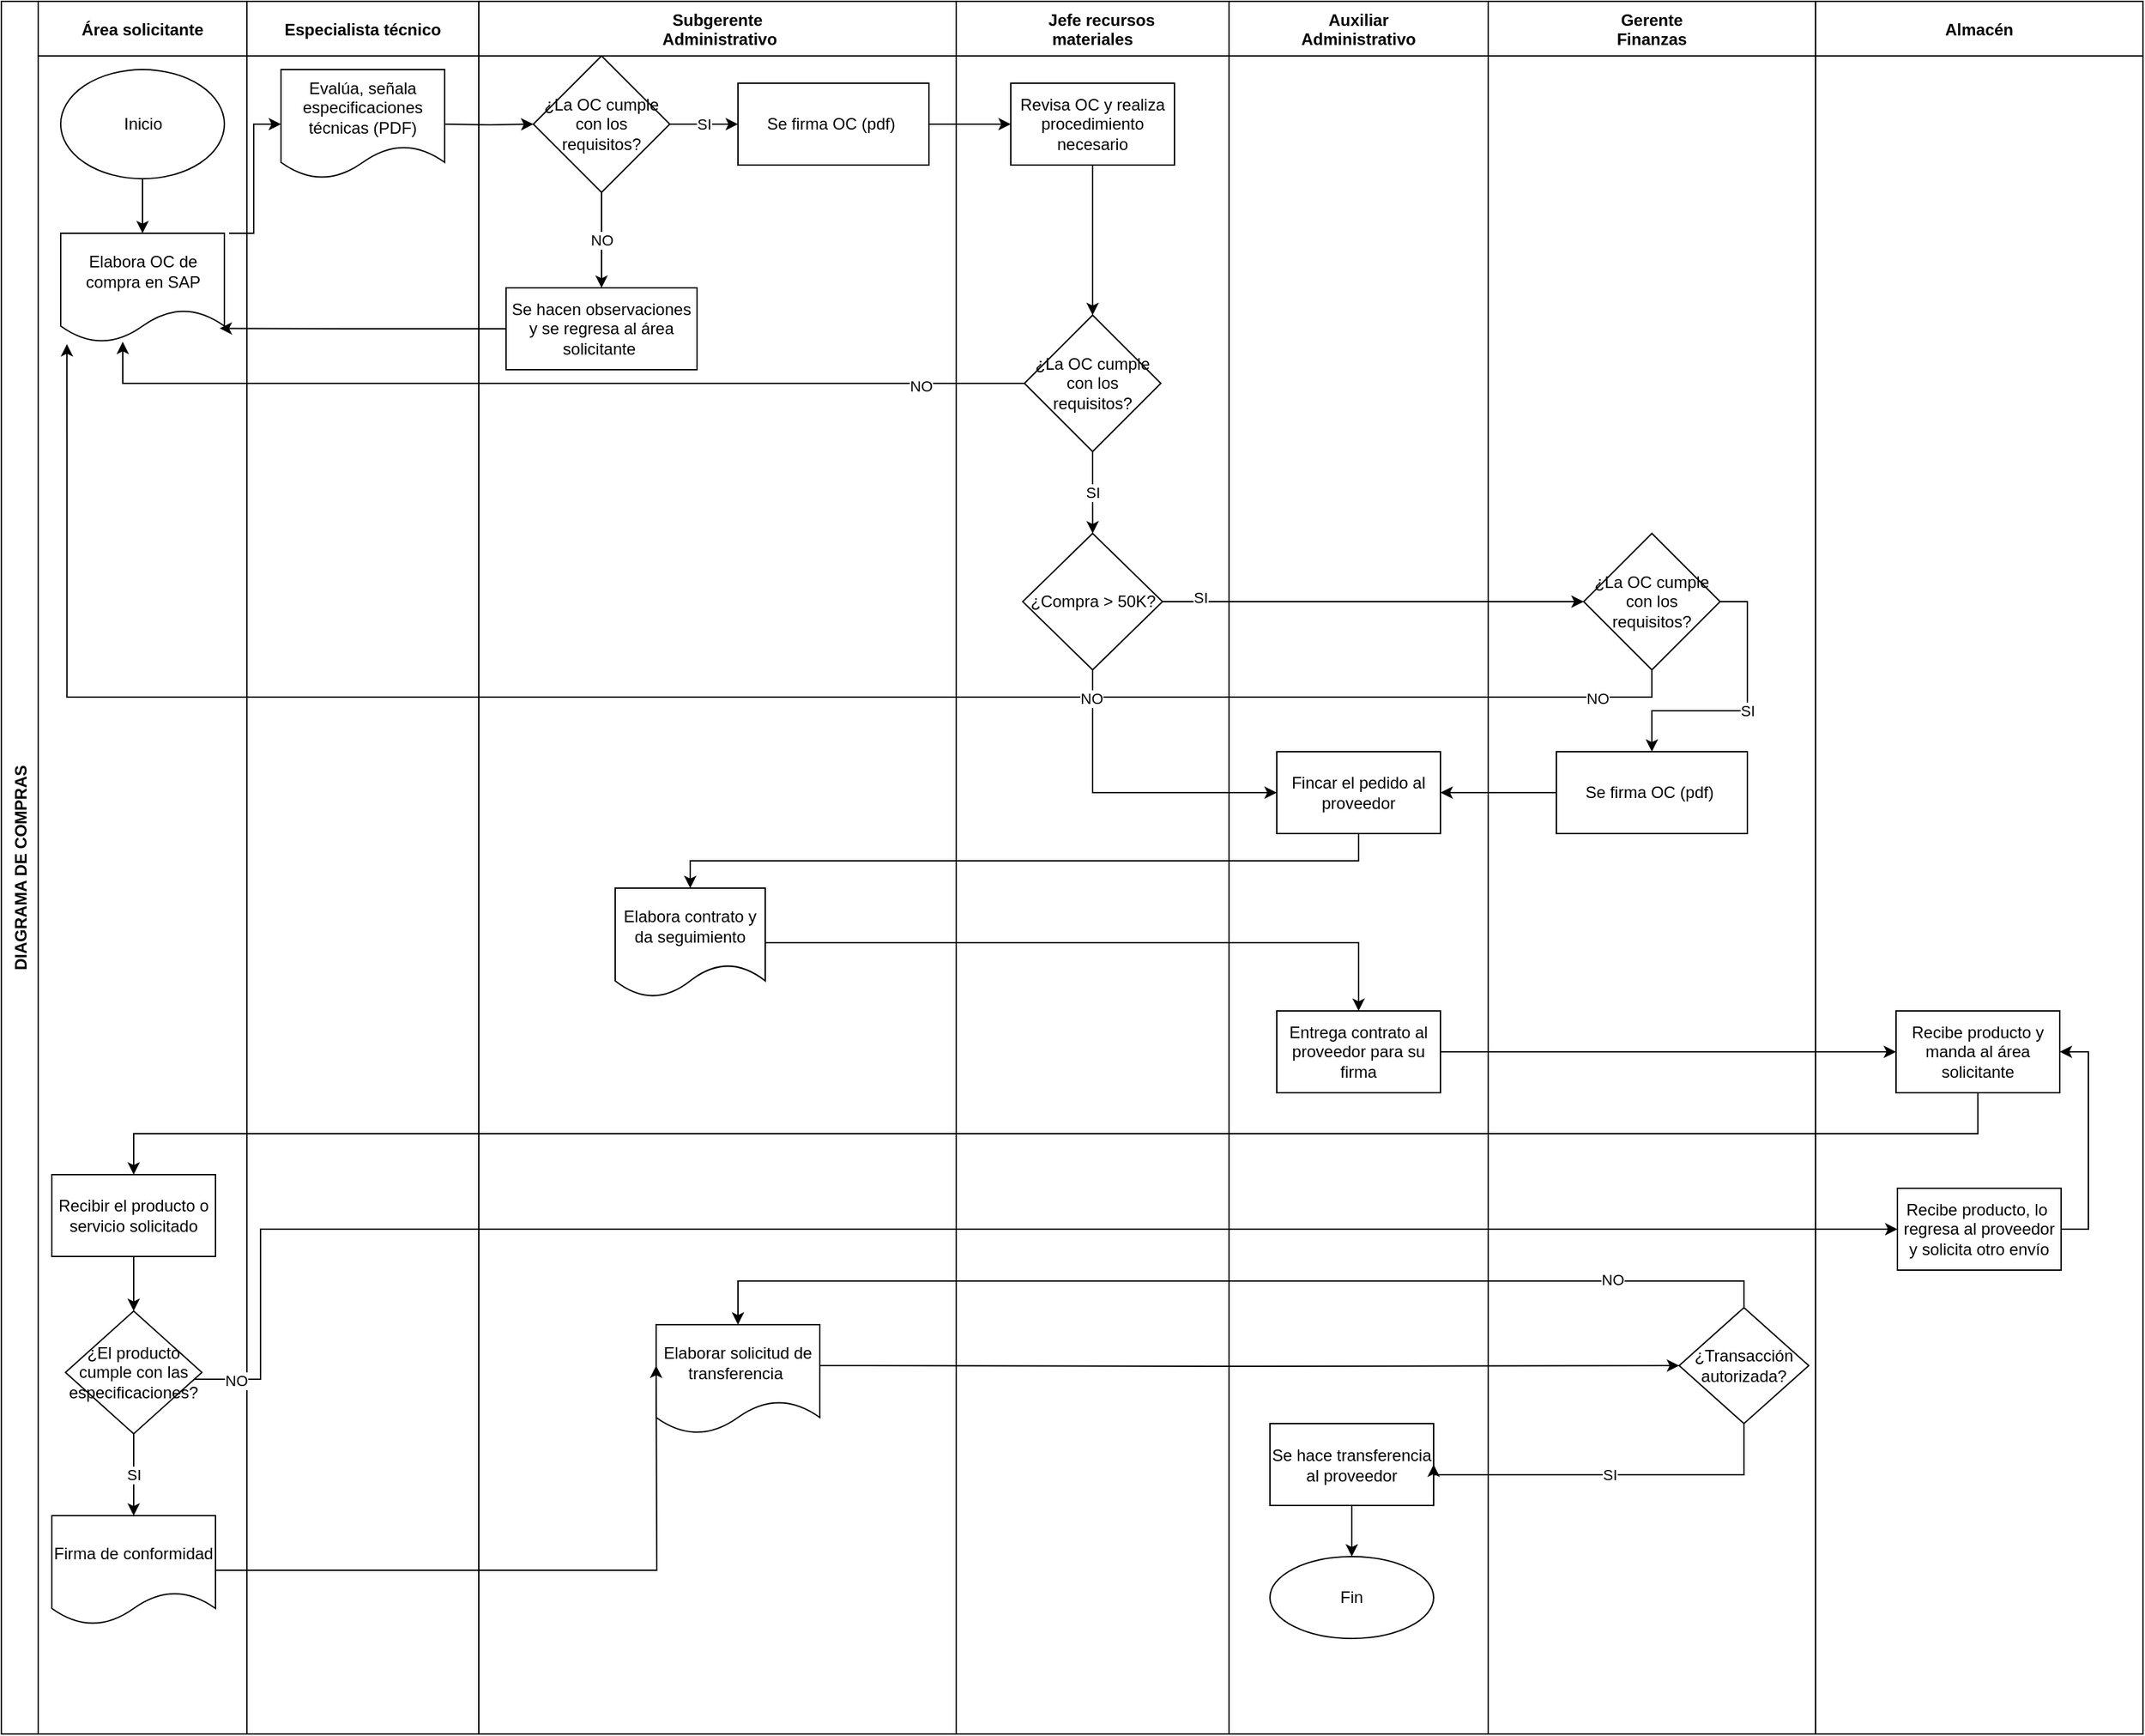 <mxfile version="18.0.0" type="github">
  <diagram id="PDAtc7qh2HkbyuVlbZEj" name="Page-1">
    <mxGraphModel dx="1949" dy="819" grid="1" gridSize="10" guides="1" tooltips="1" connect="1" arrows="1" fold="1" page="1" pageScale="1" pageWidth="827" pageHeight="1169" math="0" shadow="0">
      <root>
        <mxCell id="0" />
        <mxCell id="1" parent="0" />
        <mxCell id="MQlByFX84VsxIGHB_ize-51" value="DIAGRAMA DE COMPRAS" style="swimlane;childLayout=stackLayout;resizeParent=1;resizeParentMax=0;startSize=27;horizontal=0;horizontalStack=1;" parent="1" vertex="1">
          <mxGeometry x="30" y="80" width="900" height="1270" as="geometry" />
        </mxCell>
        <mxCell id="MQlByFX84VsxIGHB_ize-52" value="Área solicitante" style="swimlane;startSize=40;" parent="MQlByFX84VsxIGHB_ize-51" vertex="1">
          <mxGeometry x="27" width="153" height="1270" as="geometry" />
        </mxCell>
        <mxCell id="MQlByFX84VsxIGHB_ize-53" value="" style="edgeStyle=orthogonalEdgeStyle;rounded=0;orthogonalLoop=1;jettySize=auto;html=1;fontFamily=Helvetica;fontSize=12;fontColor=default;startSize=40;" parent="MQlByFX84VsxIGHB_ize-52" source="MQlByFX84VsxIGHB_ize-54" target="MQlByFX84VsxIGHB_ize-55" edge="1">
          <mxGeometry relative="1" as="geometry" />
        </mxCell>
        <mxCell id="MQlByFX84VsxIGHB_ize-54" value="Inicio" style="ellipse;whiteSpace=wrap;html=1;" parent="MQlByFX84VsxIGHB_ize-52" vertex="1">
          <mxGeometry x="16.5" y="50" width="120" height="80" as="geometry" />
        </mxCell>
        <mxCell id="MQlByFX84VsxIGHB_ize-55" value="Elabora OC de compra en SAP" style="shape=document;whiteSpace=wrap;html=1;boundedLbl=1;rounded=0;glass=0;fontFamily=Helvetica;fontSize=12;fontColor=default;startSize=40;strokeColor=default;fillColor=default;" parent="MQlByFX84VsxIGHB_ize-52" vertex="1">
          <mxGeometry x="16.5" y="170" width="120" height="80" as="geometry" />
        </mxCell>
        <mxCell id="MQlByFX84VsxIGHB_ize-56" value="Firma de conformidad" style="shape=document;whiteSpace=wrap;html=1;boundedLbl=1;rounded=0;glass=0;fontFamily=Helvetica;fontSize=12;fontColor=default;startSize=40;strokeColor=default;fillColor=default;" parent="MQlByFX84VsxIGHB_ize-52" vertex="1">
          <mxGeometry x="10" y="1110" width="120" height="80" as="geometry" />
        </mxCell>
        <mxCell id="MQlByFX84VsxIGHB_ize-57" value="Recibir el producto o servicio solicitado" style="whiteSpace=wrap;html=1;rounded=0;glass=0;startSize=40;" parent="MQlByFX84VsxIGHB_ize-52" vertex="1">
          <mxGeometry x="10" y="860" width="120" height="60" as="geometry" />
        </mxCell>
        <mxCell id="bh-wuCUUmlVvegQ2jmEu-20" value="SI" style="edgeStyle=orthogonalEdgeStyle;rounded=0;orthogonalLoop=1;jettySize=auto;html=1;exitX=0.5;exitY=1;exitDx=0;exitDy=0;entryX=0.5;entryY=0;entryDx=0;entryDy=0;" edge="1" parent="MQlByFX84VsxIGHB_ize-52" source="bh-wuCUUmlVvegQ2jmEu-4" target="MQlByFX84VsxIGHB_ize-56">
          <mxGeometry relative="1" as="geometry" />
        </mxCell>
        <mxCell id="bh-wuCUUmlVvegQ2jmEu-4" value="¿El producto cumple con las especificaciones?" style="rhombus;whiteSpace=wrap;html=1;rounded=0;glass=0;startSize=40;" vertex="1" parent="MQlByFX84VsxIGHB_ize-52">
          <mxGeometry x="20" y="960" width="100" height="90" as="geometry" />
        </mxCell>
        <mxCell id="bh-wuCUUmlVvegQ2jmEu-5" value="" style="edgeStyle=orthogonalEdgeStyle;rounded=0;orthogonalLoop=1;jettySize=auto;html=1;" edge="1" parent="MQlByFX84VsxIGHB_ize-52" source="MQlByFX84VsxIGHB_ize-57" target="bh-wuCUUmlVvegQ2jmEu-4">
          <mxGeometry relative="1" as="geometry" />
        </mxCell>
        <mxCell id="MQlByFX84VsxIGHB_ize-59" value="Especialista técnico" style="swimlane;startSize=40;" parent="MQlByFX84VsxIGHB_ize-51" vertex="1">
          <mxGeometry x="180" width="170" height="1270" as="geometry" />
        </mxCell>
        <mxCell id="bh-wuCUUmlVvegQ2jmEu-2" value="Evalúa, señala especificaciones técnicas (PDF)" style="shape=document;whiteSpace=wrap;html=1;boundedLbl=1;rounded=0;glass=0;fontFamily=Helvetica;fontSize=12;fontColor=default;startSize=40;strokeColor=default;fillColor=default;" vertex="1" parent="MQlByFX84VsxIGHB_ize-59">
          <mxGeometry x="25" y="50" width="120" height="80" as="geometry" />
        </mxCell>
        <mxCell id="MQlByFX84VsxIGHB_ize-61" value="Subgerente&#xa; Administrativo" style="swimlane;startSize=40;rounded=0;glass=0;" parent="MQlByFX84VsxIGHB_ize-51" vertex="1">
          <mxGeometry x="350" width="350" height="1270" as="geometry">
            <mxRectangle x="147" width="30" height="480" as="alternateBounds" />
          </mxGeometry>
        </mxCell>
        <mxCell id="MQlByFX84VsxIGHB_ize-63" value="NO" style="edgeStyle=orthogonalEdgeStyle;rounded=0;orthogonalLoop=1;jettySize=auto;html=1;exitX=0.5;exitY=1;exitDx=0;exitDy=0;entryX=0.5;entryY=0;entryDx=0;entryDy=0;" parent="MQlByFX84VsxIGHB_ize-61" source="MQlByFX84VsxIGHB_ize-65" target="MQlByFX84VsxIGHB_ize-66" edge="1">
          <mxGeometry relative="1" as="geometry" />
        </mxCell>
        <mxCell id="MQlByFX84VsxIGHB_ize-64" value="SI" style="edgeStyle=orthogonalEdgeStyle;rounded=0;orthogonalLoop=1;jettySize=auto;html=1;exitX=1;exitY=0.5;exitDx=0;exitDy=0;" parent="MQlByFX84VsxIGHB_ize-61" source="MQlByFX84VsxIGHB_ize-65" target="MQlByFX84VsxIGHB_ize-67" edge="1">
          <mxGeometry relative="1" as="geometry" />
        </mxCell>
        <mxCell id="MQlByFX84VsxIGHB_ize-65" value="¿La OC cumple con los requisitos?" style="rhombus;whiteSpace=wrap;html=1;" parent="MQlByFX84VsxIGHB_ize-61" vertex="1">
          <mxGeometry x="40" y="40" width="100" height="100" as="geometry" />
        </mxCell>
        <mxCell id="MQlByFX84VsxIGHB_ize-66" value="Se hacen observaciones y se regresa al área solicitante&amp;nbsp;" style="whiteSpace=wrap;html=1;" parent="MQlByFX84VsxIGHB_ize-61" vertex="1">
          <mxGeometry x="20" y="210" width="140" height="60" as="geometry" />
        </mxCell>
        <mxCell id="MQlByFX84VsxIGHB_ize-67" value="Se firma OC (pdf)&amp;nbsp;" style="rounded=0;whiteSpace=wrap;html=1;" parent="MQlByFX84VsxIGHB_ize-61" vertex="1">
          <mxGeometry x="190" y="60" width="140" height="60" as="geometry" />
        </mxCell>
        <mxCell id="bh-wuCUUmlVvegQ2jmEu-3" value="&lt;span style=&quot;&quot;&gt;Elaborar solicitud de transferencia&amp;nbsp;&lt;/span&gt;" style="shape=document;whiteSpace=wrap;html=1;boundedLbl=1;" vertex="1" parent="MQlByFX84VsxIGHB_ize-61">
          <mxGeometry x="130" y="970" width="120" height="80" as="geometry" />
        </mxCell>
        <mxCell id="MQlByFX84VsxIGHB_ize-73" value="Elabora contrato y da seguimiento" style="shape=document;whiteSpace=wrap;html=1;boundedLbl=1;rounded=0;glass=0;fontFamily=Helvetica;fontSize=12;fontColor=default;startSize=40;strokeColor=default;fillColor=default;" parent="MQlByFX84VsxIGHB_ize-61" vertex="1">
          <mxGeometry x="100" y="650" width="110" height="80" as="geometry" />
        </mxCell>
        <mxCell id="MQlByFX84VsxIGHB_ize-68" value="    Jefe recursos &#xa;materiales" style="swimlane;startSize=40;" parent="MQlByFX84VsxIGHB_ize-51" vertex="1">
          <mxGeometry x="700" width="200" height="1270" as="geometry" />
        </mxCell>
        <mxCell id="MQlByFX84VsxIGHB_ize-69" value="    Jefe recursos &#xa;materiales" style="swimlane;startSize=40;" parent="MQlByFX84VsxIGHB_ize-68" vertex="1">
          <mxGeometry width="200" height="1270" as="geometry" />
        </mxCell>
        <mxCell id="MQlByFX84VsxIGHB_ize-92" style="edgeStyle=orthogonalEdgeStyle;rounded=0;orthogonalLoop=1;jettySize=auto;html=1;exitX=0.5;exitY=1;exitDx=0;exitDy=0;entryX=0.5;entryY=0;entryDx=0;entryDy=0;" parent="MQlByFX84VsxIGHB_ize-69" source="MQlByFX84VsxIGHB_ize-71" target="MQlByFX84VsxIGHB_ize-91" edge="1">
          <mxGeometry relative="1" as="geometry" />
        </mxCell>
        <mxCell id="MQlByFX84VsxIGHB_ize-71" value="&lt;span&gt;Revisa OC y realiza procedimiento necesario&lt;/span&gt;" style="whiteSpace=wrap;html=1;rounded=0;" parent="MQlByFX84VsxIGHB_ize-69" vertex="1">
          <mxGeometry x="40" y="60" width="120" height="60" as="geometry" />
        </mxCell>
        <mxCell id="MQlByFX84VsxIGHB_ize-72" value="¿Compra &amp;gt; 50K?" style="rhombus;whiteSpace=wrap;html=1;rounded=0;glass=0;fontFamily=Helvetica;fontSize=12;fontColor=default;startSize=40;strokeColor=default;fillColor=default;" parent="MQlByFX84VsxIGHB_ize-69" vertex="1">
          <mxGeometry x="48.75" y="390" width="102.5" height="100" as="geometry" />
        </mxCell>
        <mxCell id="MQlByFX84VsxIGHB_ize-95" value="SI" style="edgeStyle=orthogonalEdgeStyle;rounded=0;orthogonalLoop=1;jettySize=auto;html=1;" parent="MQlByFX84VsxIGHB_ize-69" source="MQlByFX84VsxIGHB_ize-91" target="MQlByFX84VsxIGHB_ize-72" edge="1">
          <mxGeometry relative="1" as="geometry" />
        </mxCell>
        <mxCell id="MQlByFX84VsxIGHB_ize-91" value="¿La OC cumple con los requisitos?" style="rhombus;whiteSpace=wrap;html=1;" parent="MQlByFX84VsxIGHB_ize-69" vertex="1">
          <mxGeometry x="50" y="230" width="100" height="100" as="geometry" />
        </mxCell>
        <mxCell id="MQlByFX84VsxIGHB_ize-75" style="edgeStyle=orthogonalEdgeStyle;rounded=0;orthogonalLoop=1;jettySize=auto;html=1;entryX=0;entryY=0.5;entryDx=0;entryDy=0;" parent="MQlByFX84VsxIGHB_ize-51" edge="1">
          <mxGeometry relative="1" as="geometry">
            <mxPoint x="167" y="170" as="sourcePoint" />
            <Array as="points">
              <mxPoint x="185" y="170" />
              <mxPoint x="185" y="90" />
            </Array>
            <mxPoint x="205" y="90.0" as="targetPoint" />
          </mxGeometry>
        </mxCell>
        <mxCell id="MQlByFX84VsxIGHB_ize-76" style="edgeStyle=orthogonalEdgeStyle;rounded=0;orthogonalLoop=1;jettySize=auto;html=1;exitX=0;exitY=0.5;exitDx=0;exitDy=0;entryX=0.971;entryY=0.871;entryDx=0;entryDy=0;entryPerimeter=0;" parent="MQlByFX84VsxIGHB_ize-51" source="MQlByFX84VsxIGHB_ize-66" target="MQlByFX84VsxIGHB_ize-55" edge="1">
          <mxGeometry relative="1" as="geometry" />
        </mxCell>
        <mxCell id="MQlByFX84VsxIGHB_ize-77" style="edgeStyle=orthogonalEdgeStyle;rounded=0;orthogonalLoop=1;jettySize=auto;html=1;exitX=1;exitY=0.5;exitDx=0;exitDy=0;entryX=0;entryY=0.5;entryDx=0;entryDy=0;" parent="MQlByFX84VsxIGHB_ize-51" target="MQlByFX84VsxIGHB_ize-65" edge="1">
          <mxGeometry relative="1" as="geometry">
            <mxPoint x="325" y="90.0" as="sourcePoint" />
          </mxGeometry>
        </mxCell>
        <mxCell id="MQlByFX84VsxIGHB_ize-78" value="" style="edgeStyle=orthogonalEdgeStyle;rounded=0;orthogonalLoop=1;jettySize=auto;html=1;" parent="MQlByFX84VsxIGHB_ize-51" source="MQlByFX84VsxIGHB_ize-67" target="MQlByFX84VsxIGHB_ize-71" edge="1">
          <mxGeometry relative="1" as="geometry" />
        </mxCell>
        <mxCell id="MQlByFX84VsxIGHB_ize-93" style="edgeStyle=orthogonalEdgeStyle;rounded=0;orthogonalLoop=1;jettySize=auto;html=1;exitX=0;exitY=0.5;exitDx=0;exitDy=0;entryX=0.379;entryY=0.994;entryDx=0;entryDy=0;entryPerimeter=0;" parent="MQlByFX84VsxIGHB_ize-51" source="MQlByFX84VsxIGHB_ize-91" target="MQlByFX84VsxIGHB_ize-55" edge="1">
          <mxGeometry relative="1" as="geometry" />
        </mxCell>
        <mxCell id="MQlByFX84VsxIGHB_ize-94" value="NO" style="edgeLabel;html=1;align=center;verticalAlign=middle;resizable=0;points=[];" parent="MQlByFX84VsxIGHB_ize-93" vertex="1" connectable="0">
          <mxGeometry x="-0.78" y="2" relative="1" as="geometry">
            <mxPoint as="offset" />
          </mxGeometry>
        </mxCell>
        <mxCell id="MQlByFX84VsxIGHB_ize-104" style="edgeStyle=orthogonalEdgeStyle;rounded=0;orthogonalLoop=1;jettySize=auto;html=1;exitX=1;exitY=0.5;exitDx=0;exitDy=0;entryX=0;entryY=0.5;entryDx=0;entryDy=0;" parent="MQlByFX84VsxIGHB_ize-51" source="MQlByFX84VsxIGHB_ize-56" edge="1">
          <mxGeometry relative="1" as="geometry">
            <mxPoint x="480.0" y="1000" as="targetPoint" />
          </mxGeometry>
        </mxCell>
        <mxCell id="MQlByFX84VsxIGHB_ize-79" value="Gerente &#xa;Finanzas" style="swimlane;startSize=40;" parent="1" vertex="1">
          <mxGeometry x="1120" y="80" width="240" height="1270" as="geometry" />
        </mxCell>
        <mxCell id="MQlByFX84VsxIGHB_ize-80" value="¿La OC cumple con los requisitos?" style="rhombus;whiteSpace=wrap;html=1;" parent="MQlByFX84VsxIGHB_ize-79" vertex="1">
          <mxGeometry x="70" y="390" width="100" height="100" as="geometry" />
        </mxCell>
        <mxCell id="MQlByFX84VsxIGHB_ize-81" value="¿Transacción autorizada?" style="rhombus;whiteSpace=wrap;html=1;" parent="MQlByFX84VsxIGHB_ize-79" vertex="1">
          <mxGeometry x="140" y="957.5" width="95" height="85" as="geometry" />
        </mxCell>
        <mxCell id="MQlByFX84VsxIGHB_ize-82" value="Se firma OC (pdf)&amp;nbsp;" style="rounded=0;whiteSpace=wrap;html=1;" parent="MQlByFX84VsxIGHB_ize-79" vertex="1">
          <mxGeometry x="50" y="550" width="140" height="60" as="geometry" />
        </mxCell>
        <mxCell id="MQlByFX84VsxIGHB_ize-83" value="SI" style="edgeStyle=orthogonalEdgeStyle;rounded=0;orthogonalLoop=1;jettySize=auto;html=1;exitX=1;exitY=0.5;exitDx=0;exitDy=0;" parent="MQlByFX84VsxIGHB_ize-79" source="MQlByFX84VsxIGHB_ize-80" target="MQlByFX84VsxIGHB_ize-82" edge="1">
          <mxGeometry relative="1" as="geometry" />
        </mxCell>
        <mxCell id="MQlByFX84VsxIGHB_ize-84" value="Auxiliar &#xa;Administrativo" style="swimlane;startSize=40;" parent="1" vertex="1">
          <mxGeometry x="930" y="80" width="190" height="1270" as="geometry" />
        </mxCell>
        <mxCell id="MQlByFX84VsxIGHB_ize-85" value="" style="edgeStyle=orthogonalEdgeStyle;rounded=0;orthogonalLoop=1;jettySize=auto;html=1;fontFamily=Helvetica;fontSize=12;fontColor=default;startSize=40;" parent="MQlByFX84VsxIGHB_ize-84" edge="1">
          <mxGeometry relative="1" as="geometry">
            <mxPoint x="95" y="535" as="targetPoint" />
          </mxGeometry>
        </mxCell>
        <mxCell id="MQlByFX84VsxIGHB_ize-86" value="Entrega contrato al proveedor para su firma" style="whiteSpace=wrap;html=1;rounded=0;glass=0;startSize=40;" parent="MQlByFX84VsxIGHB_ize-84" vertex="1">
          <mxGeometry x="35" y="740" width="120" height="60" as="geometry" />
        </mxCell>
        <mxCell id="MQlByFX84VsxIGHB_ize-87" value="Se hace transferencia al proveedor" style="whiteSpace=wrap;html=1;rounded=0;glass=0;startSize=40;" parent="MQlByFX84VsxIGHB_ize-84" vertex="1">
          <mxGeometry x="30" y="1042.5" width="120" height="60" as="geometry" />
        </mxCell>
        <mxCell id="MQlByFX84VsxIGHB_ize-90" value="&lt;span&gt;Fincar el pedido al proveedor&lt;/span&gt;" style="whiteSpace=wrap;html=1;" parent="MQlByFX84VsxIGHB_ize-84" vertex="1">
          <mxGeometry x="35" y="550" width="120" height="60" as="geometry" />
        </mxCell>
        <mxCell id="MQlByFX84VsxIGHB_ize-88" value="Fin" style="ellipse;whiteSpace=wrap;html=1;rounded=0;glass=0;startSize=40;" parent="MQlByFX84VsxIGHB_ize-84" vertex="1">
          <mxGeometry x="30" y="1140" width="120" height="60" as="geometry" />
        </mxCell>
        <mxCell id="MQlByFX84VsxIGHB_ize-89" value="" style="edgeStyle=orthogonalEdgeStyle;rounded=0;orthogonalLoop=1;jettySize=auto;html=1;fontFamily=Helvetica;fontSize=12;fontColor=default;startSize=40;" parent="MQlByFX84VsxIGHB_ize-84" source="MQlByFX84VsxIGHB_ize-87" target="MQlByFX84VsxIGHB_ize-88" edge="1">
          <mxGeometry relative="1" as="geometry" />
        </mxCell>
        <mxCell id="bh-wuCUUmlVvegQ2jmEu-1" style="edgeStyle=orthogonalEdgeStyle;rounded=0;orthogonalLoop=1;jettySize=auto;html=1;exitX=0.5;exitY=1;exitDx=0;exitDy=0;" edge="1" parent="MQlByFX84VsxIGHB_ize-84" source="MQlByFX84VsxIGHB_ize-88" target="MQlByFX84VsxIGHB_ize-88">
          <mxGeometry relative="1" as="geometry" />
        </mxCell>
        <mxCell id="MQlByFX84VsxIGHB_ize-96" style="edgeStyle=orthogonalEdgeStyle;rounded=0;orthogonalLoop=1;jettySize=auto;html=1;exitX=1;exitY=0.5;exitDx=0;exitDy=0;entryX=0;entryY=0.5;entryDx=0;entryDy=0;" parent="1" source="MQlByFX84VsxIGHB_ize-72" target="MQlByFX84VsxIGHB_ize-80" edge="1">
          <mxGeometry relative="1" as="geometry" />
        </mxCell>
        <mxCell id="MQlByFX84VsxIGHB_ize-112" value="SI" style="edgeLabel;html=1;align=center;verticalAlign=middle;resizable=0;points=[];" parent="MQlByFX84VsxIGHB_ize-96" vertex="1" connectable="0">
          <mxGeometry x="-0.824" y="3" relative="1" as="geometry">
            <mxPoint as="offset" />
          </mxGeometry>
        </mxCell>
        <mxCell id="MQlByFX84VsxIGHB_ize-97" style="edgeStyle=orthogonalEdgeStyle;rounded=0;orthogonalLoop=1;jettySize=auto;html=1;exitX=0.5;exitY=1;exitDx=0;exitDy=0;entryX=0.038;entryY=1.016;entryDx=0;entryDy=0;entryPerimeter=0;" parent="1" source="MQlByFX84VsxIGHB_ize-80" target="MQlByFX84VsxIGHB_ize-55" edge="1">
          <mxGeometry relative="1" as="geometry" />
        </mxCell>
        <mxCell id="MQlByFX84VsxIGHB_ize-98" value="NO" style="edgeLabel;html=1;align=center;verticalAlign=middle;resizable=0;points=[];" parent="MQlByFX84VsxIGHB_ize-97" vertex="1" connectable="0">
          <mxGeometry x="-0.916" y="1" relative="1" as="geometry">
            <mxPoint as="offset" />
          </mxGeometry>
        </mxCell>
        <mxCell id="MQlByFX84VsxIGHB_ize-99" style="edgeStyle=orthogonalEdgeStyle;rounded=0;orthogonalLoop=1;jettySize=auto;html=1;exitX=0.5;exitY=1;exitDx=0;exitDy=0;entryX=0;entryY=0.5;entryDx=0;entryDy=0;" parent="1" source="MQlByFX84VsxIGHB_ize-72" target="MQlByFX84VsxIGHB_ize-90" edge="1">
          <mxGeometry relative="1" as="geometry" />
        </mxCell>
        <mxCell id="MQlByFX84VsxIGHB_ize-111" value="NO" style="edgeLabel;html=1;align=center;verticalAlign=middle;resizable=0;points=[];" parent="MQlByFX84VsxIGHB_ize-99" vertex="1" connectable="0">
          <mxGeometry x="-0.814" y="-1" relative="1" as="geometry">
            <mxPoint as="offset" />
          </mxGeometry>
        </mxCell>
        <mxCell id="MQlByFX84VsxIGHB_ize-101" value="" style="edgeStyle=orthogonalEdgeStyle;rounded=0;orthogonalLoop=1;jettySize=auto;html=1;" parent="1" source="MQlByFX84VsxIGHB_ize-82" target="MQlByFX84VsxIGHB_ize-90" edge="1">
          <mxGeometry relative="1" as="geometry" />
        </mxCell>
        <mxCell id="MQlByFX84VsxIGHB_ize-102" style="edgeStyle=orthogonalEdgeStyle;rounded=0;orthogonalLoop=1;jettySize=auto;html=1;exitX=0.5;exitY=1;exitDx=0;exitDy=0;entryX=0.5;entryY=0;entryDx=0;entryDy=0;" parent="1" source="MQlByFX84VsxIGHB_ize-90" target="MQlByFX84VsxIGHB_ize-73" edge="1">
          <mxGeometry relative="1" as="geometry" />
        </mxCell>
        <mxCell id="MQlByFX84VsxIGHB_ize-103" value="" style="edgeStyle=orthogonalEdgeStyle;rounded=0;orthogonalLoop=1;jettySize=auto;html=1;" parent="1" source="MQlByFX84VsxIGHB_ize-73" target="MQlByFX84VsxIGHB_ize-86" edge="1">
          <mxGeometry relative="1" as="geometry" />
        </mxCell>
        <mxCell id="MQlByFX84VsxIGHB_ize-105" style="edgeStyle=orthogonalEdgeStyle;rounded=0;orthogonalLoop=1;jettySize=auto;html=1;exitX=0.5;exitY=1;exitDx=0;exitDy=0;entryX=0.5;entryY=0;entryDx=0;entryDy=0;" parent="1" source="bh-wuCUUmlVvegQ2jmEu-18" target="MQlByFX84VsxIGHB_ize-57" edge="1">
          <mxGeometry relative="1" as="geometry" />
        </mxCell>
        <mxCell id="MQlByFX84VsxIGHB_ize-106" style="edgeStyle=orthogonalEdgeStyle;rounded=0;orthogonalLoop=1;jettySize=auto;html=1;exitX=1;exitY=0.5;exitDx=0;exitDy=0;entryX=0;entryY=0.5;entryDx=0;entryDy=0;" parent="1" target="MQlByFX84VsxIGHB_ize-81" edge="1">
          <mxGeometry relative="1" as="geometry">
            <mxPoint x="630.0" y="1080" as="sourcePoint" />
          </mxGeometry>
        </mxCell>
        <mxCell id="MQlByFX84VsxIGHB_ize-108" value="SI" style="edgeStyle=orthogonalEdgeStyle;rounded=0;orthogonalLoop=1;jettySize=auto;html=1;exitX=0.5;exitY=1;exitDx=0;exitDy=0;entryX=1;entryY=0.5;entryDx=0;entryDy=0;" parent="1" source="MQlByFX84VsxIGHB_ize-81" target="MQlByFX84VsxIGHB_ize-87" edge="1">
          <mxGeometry relative="1" as="geometry">
            <Array as="points">
              <mxPoint x="1308" y="1160" />
              <mxPoint x="1080" y="1160" />
            </Array>
          </mxGeometry>
        </mxCell>
        <mxCell id="bh-wuCUUmlVvegQ2jmEu-13" value="Almacén" style="swimlane;startSize=40;" vertex="1" parent="1">
          <mxGeometry x="1360" y="80" width="240" height="1270" as="geometry" />
        </mxCell>
        <mxCell id="bh-wuCUUmlVvegQ2jmEu-18" value="&lt;span&gt;Recibe producto y manda al área solicitante&lt;/span&gt;" style="whiteSpace=wrap;html=1;" vertex="1" parent="bh-wuCUUmlVvegQ2jmEu-13">
          <mxGeometry x="59" y="740" width="120" height="60" as="geometry" />
        </mxCell>
        <mxCell id="bh-wuCUUmlVvegQ2jmEu-25" style="edgeStyle=orthogonalEdgeStyle;rounded=0;orthogonalLoop=1;jettySize=auto;html=1;exitX=1;exitY=0.5;exitDx=0;exitDy=0;entryX=1;entryY=0.5;entryDx=0;entryDy=0;" edge="1" parent="bh-wuCUUmlVvegQ2jmEu-13" source="bh-wuCUUmlVvegQ2jmEu-24" target="bh-wuCUUmlVvegQ2jmEu-18">
          <mxGeometry relative="1" as="geometry" />
        </mxCell>
        <mxCell id="bh-wuCUUmlVvegQ2jmEu-24" value="&lt;span&gt;Recibe producto, lo&amp;nbsp; regresa al proveedor y solicita otro envío&lt;/span&gt;" style="whiteSpace=wrap;html=1;" vertex="1" parent="bh-wuCUUmlVvegQ2jmEu-13">
          <mxGeometry x="60" y="870" width="120" height="60" as="geometry" />
        </mxCell>
        <mxCell id="MQlByFX84VsxIGHB_ize-109" style="edgeStyle=orthogonalEdgeStyle;rounded=0;orthogonalLoop=1;jettySize=auto;html=1;exitX=0.5;exitY=0;exitDx=0;exitDy=0;entryX=0.5;entryY=0;entryDx=0;entryDy=0;" parent="1" source="MQlByFX84VsxIGHB_ize-81" edge="1">
          <mxGeometry relative="1" as="geometry">
            <mxPoint x="570.0" y="1050" as="targetPoint" />
            <Array as="points">
              <mxPoint x="1307" y="1018" />
              <mxPoint x="570" y="1018" />
            </Array>
          </mxGeometry>
        </mxCell>
        <mxCell id="MQlByFX84VsxIGHB_ize-110" value="NO" style="edgeLabel;html=1;align=center;verticalAlign=middle;resizable=0;points=[];" parent="MQlByFX84VsxIGHB_ize-109" vertex="1" connectable="0">
          <mxGeometry x="-0.705" y="-1" relative="1" as="geometry">
            <mxPoint as="offset" />
          </mxGeometry>
        </mxCell>
        <mxCell id="bh-wuCUUmlVvegQ2jmEu-19" style="edgeStyle=orthogonalEdgeStyle;rounded=0;orthogonalLoop=1;jettySize=auto;html=1;exitX=1;exitY=0.5;exitDx=0;exitDy=0;entryX=0;entryY=0.5;entryDx=0;entryDy=0;" edge="1" parent="1" source="MQlByFX84VsxIGHB_ize-86" target="bh-wuCUUmlVvegQ2jmEu-18">
          <mxGeometry relative="1" as="geometry" />
        </mxCell>
        <mxCell id="bh-wuCUUmlVvegQ2jmEu-21" style="edgeStyle=orthogonalEdgeStyle;rounded=0;orthogonalLoop=1;jettySize=auto;html=1;entryX=0;entryY=0.5;entryDx=0;entryDy=0;" edge="1" parent="1" source="bh-wuCUUmlVvegQ2jmEu-4" target="bh-wuCUUmlVvegQ2jmEu-24">
          <mxGeometry relative="1" as="geometry">
            <mxPoint x="1580" y="980" as="targetPoint" />
            <Array as="points">
              <mxPoint x="220" y="1090" />
              <mxPoint x="220" y="980" />
            </Array>
          </mxGeometry>
        </mxCell>
        <mxCell id="bh-wuCUUmlVvegQ2jmEu-22" value="NO" style="edgeLabel;html=1;align=center;verticalAlign=middle;resizable=0;points=[];" vertex="1" connectable="0" parent="bh-wuCUUmlVvegQ2jmEu-21">
          <mxGeometry x="-0.956" y="-1" relative="1" as="geometry">
            <mxPoint as="offset" />
          </mxGeometry>
        </mxCell>
      </root>
    </mxGraphModel>
  </diagram>
</mxfile>

